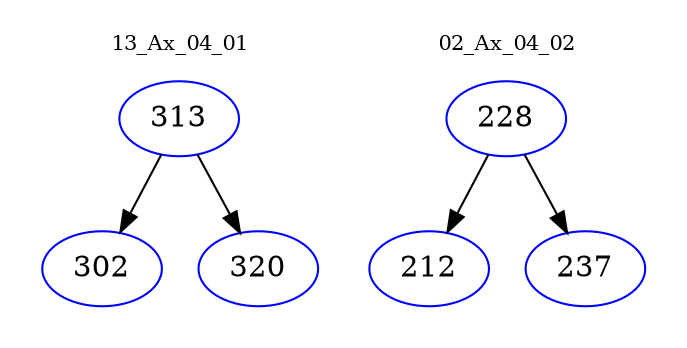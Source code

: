digraph{
subgraph cluster_0 {
color = white
label = "13_Ax_04_01";
fontsize=10;
T0_313 [label="313", color="blue"]
T0_313 -> T0_302 [color="black"]
T0_302 [label="302", color="blue"]
T0_313 -> T0_320 [color="black"]
T0_320 [label="320", color="blue"]
}
subgraph cluster_1 {
color = white
label = "02_Ax_04_02";
fontsize=10;
T1_228 [label="228", color="blue"]
T1_228 -> T1_212 [color="black"]
T1_212 [label="212", color="blue"]
T1_228 -> T1_237 [color="black"]
T1_237 [label="237", color="blue"]
}
}
